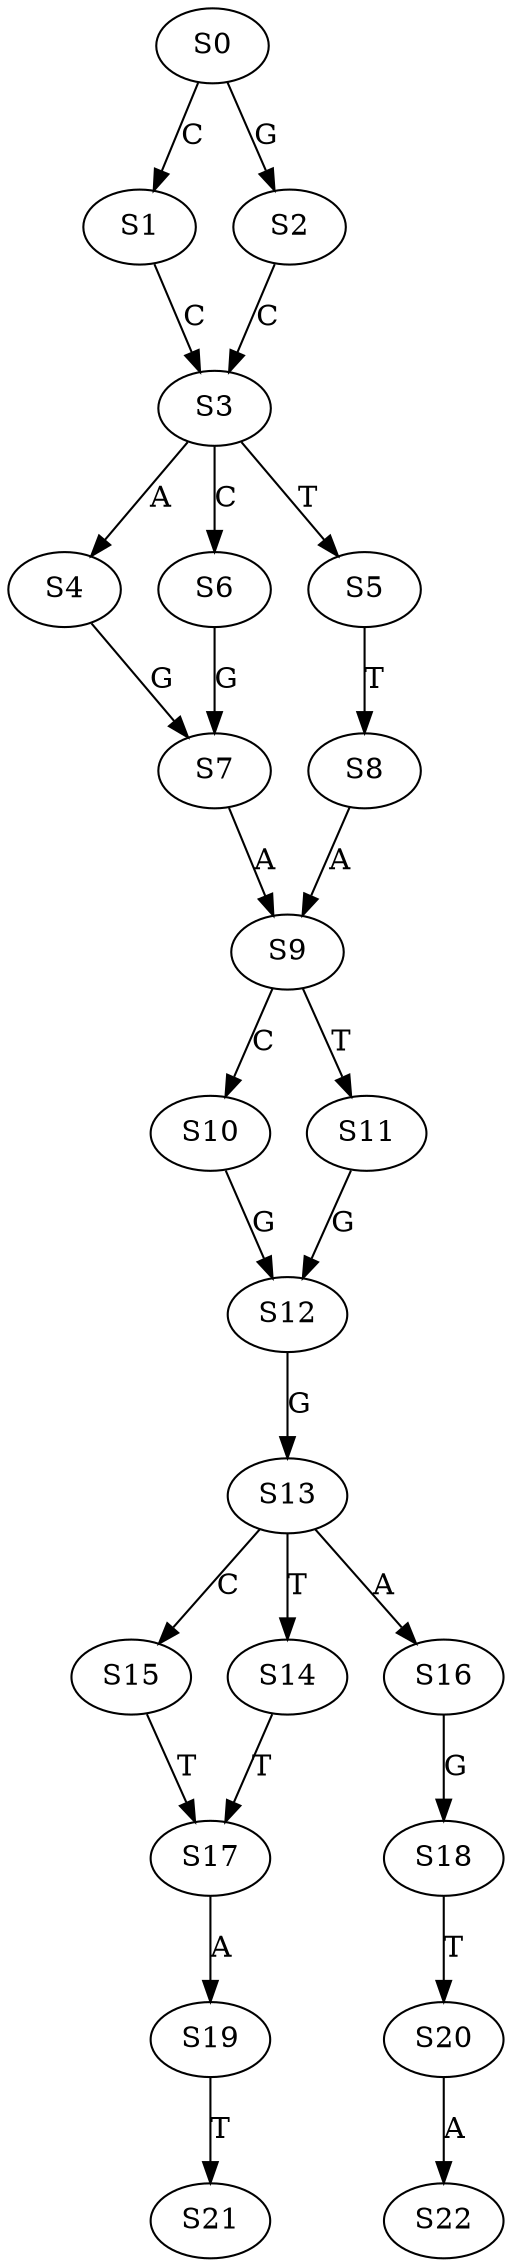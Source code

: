 strict digraph  {
	S0 -> S1 [ label = C ];
	S0 -> S2 [ label = G ];
	S1 -> S3 [ label = C ];
	S2 -> S3 [ label = C ];
	S3 -> S4 [ label = A ];
	S3 -> S5 [ label = T ];
	S3 -> S6 [ label = C ];
	S4 -> S7 [ label = G ];
	S5 -> S8 [ label = T ];
	S6 -> S7 [ label = G ];
	S7 -> S9 [ label = A ];
	S8 -> S9 [ label = A ];
	S9 -> S10 [ label = C ];
	S9 -> S11 [ label = T ];
	S10 -> S12 [ label = G ];
	S11 -> S12 [ label = G ];
	S12 -> S13 [ label = G ];
	S13 -> S14 [ label = T ];
	S13 -> S15 [ label = C ];
	S13 -> S16 [ label = A ];
	S14 -> S17 [ label = T ];
	S15 -> S17 [ label = T ];
	S16 -> S18 [ label = G ];
	S17 -> S19 [ label = A ];
	S18 -> S20 [ label = T ];
	S19 -> S21 [ label = T ];
	S20 -> S22 [ label = A ];
}
